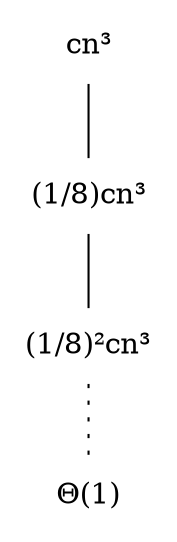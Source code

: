 digraph tree {
  node[shape=none];
  edge[dir=none];

  a1[label="cn³"];
  b1[label="(1/8)cn³"];
  c1[label="(1/8)²cn³"];
  z1[label="Θ(1)"];

  a1 -> b1 -> c1;
  { edge[style=dotted] c1 -> z1; }
}
